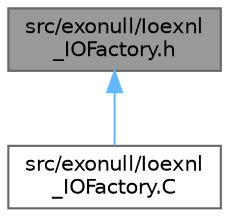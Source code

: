 digraph "src/exonull/Ioexnl_IOFactory.h"
{
 // INTERACTIVE_SVG=YES
 // LATEX_PDF_SIZE
  bgcolor="transparent";
  edge [fontname=Helvetica,fontsize=10,labelfontname=Helvetica,labelfontsize=10];
  node [fontname=Helvetica,fontsize=10,shape=box,height=0.2,width=0.4];
  Node1 [id="Node000001",label="src/exonull/Ioexnl\l_IOFactory.h",height=0.2,width=0.4,color="gray40", fillcolor="grey60", style="filled", fontcolor="black",tooltip=" "];
  Node1 -> Node2 [id="edge1_Node000001_Node000002",dir="back",color="steelblue1",style="solid",tooltip=" "];
  Node2 [id="Node000002",label="src/exonull/Ioexnl\l_IOFactory.C",height=0.2,width=0.4,color="grey40", fillcolor="white", style="filled",URL="$Ioexnl__IOFactory_8C.html",tooltip=" "];
}
